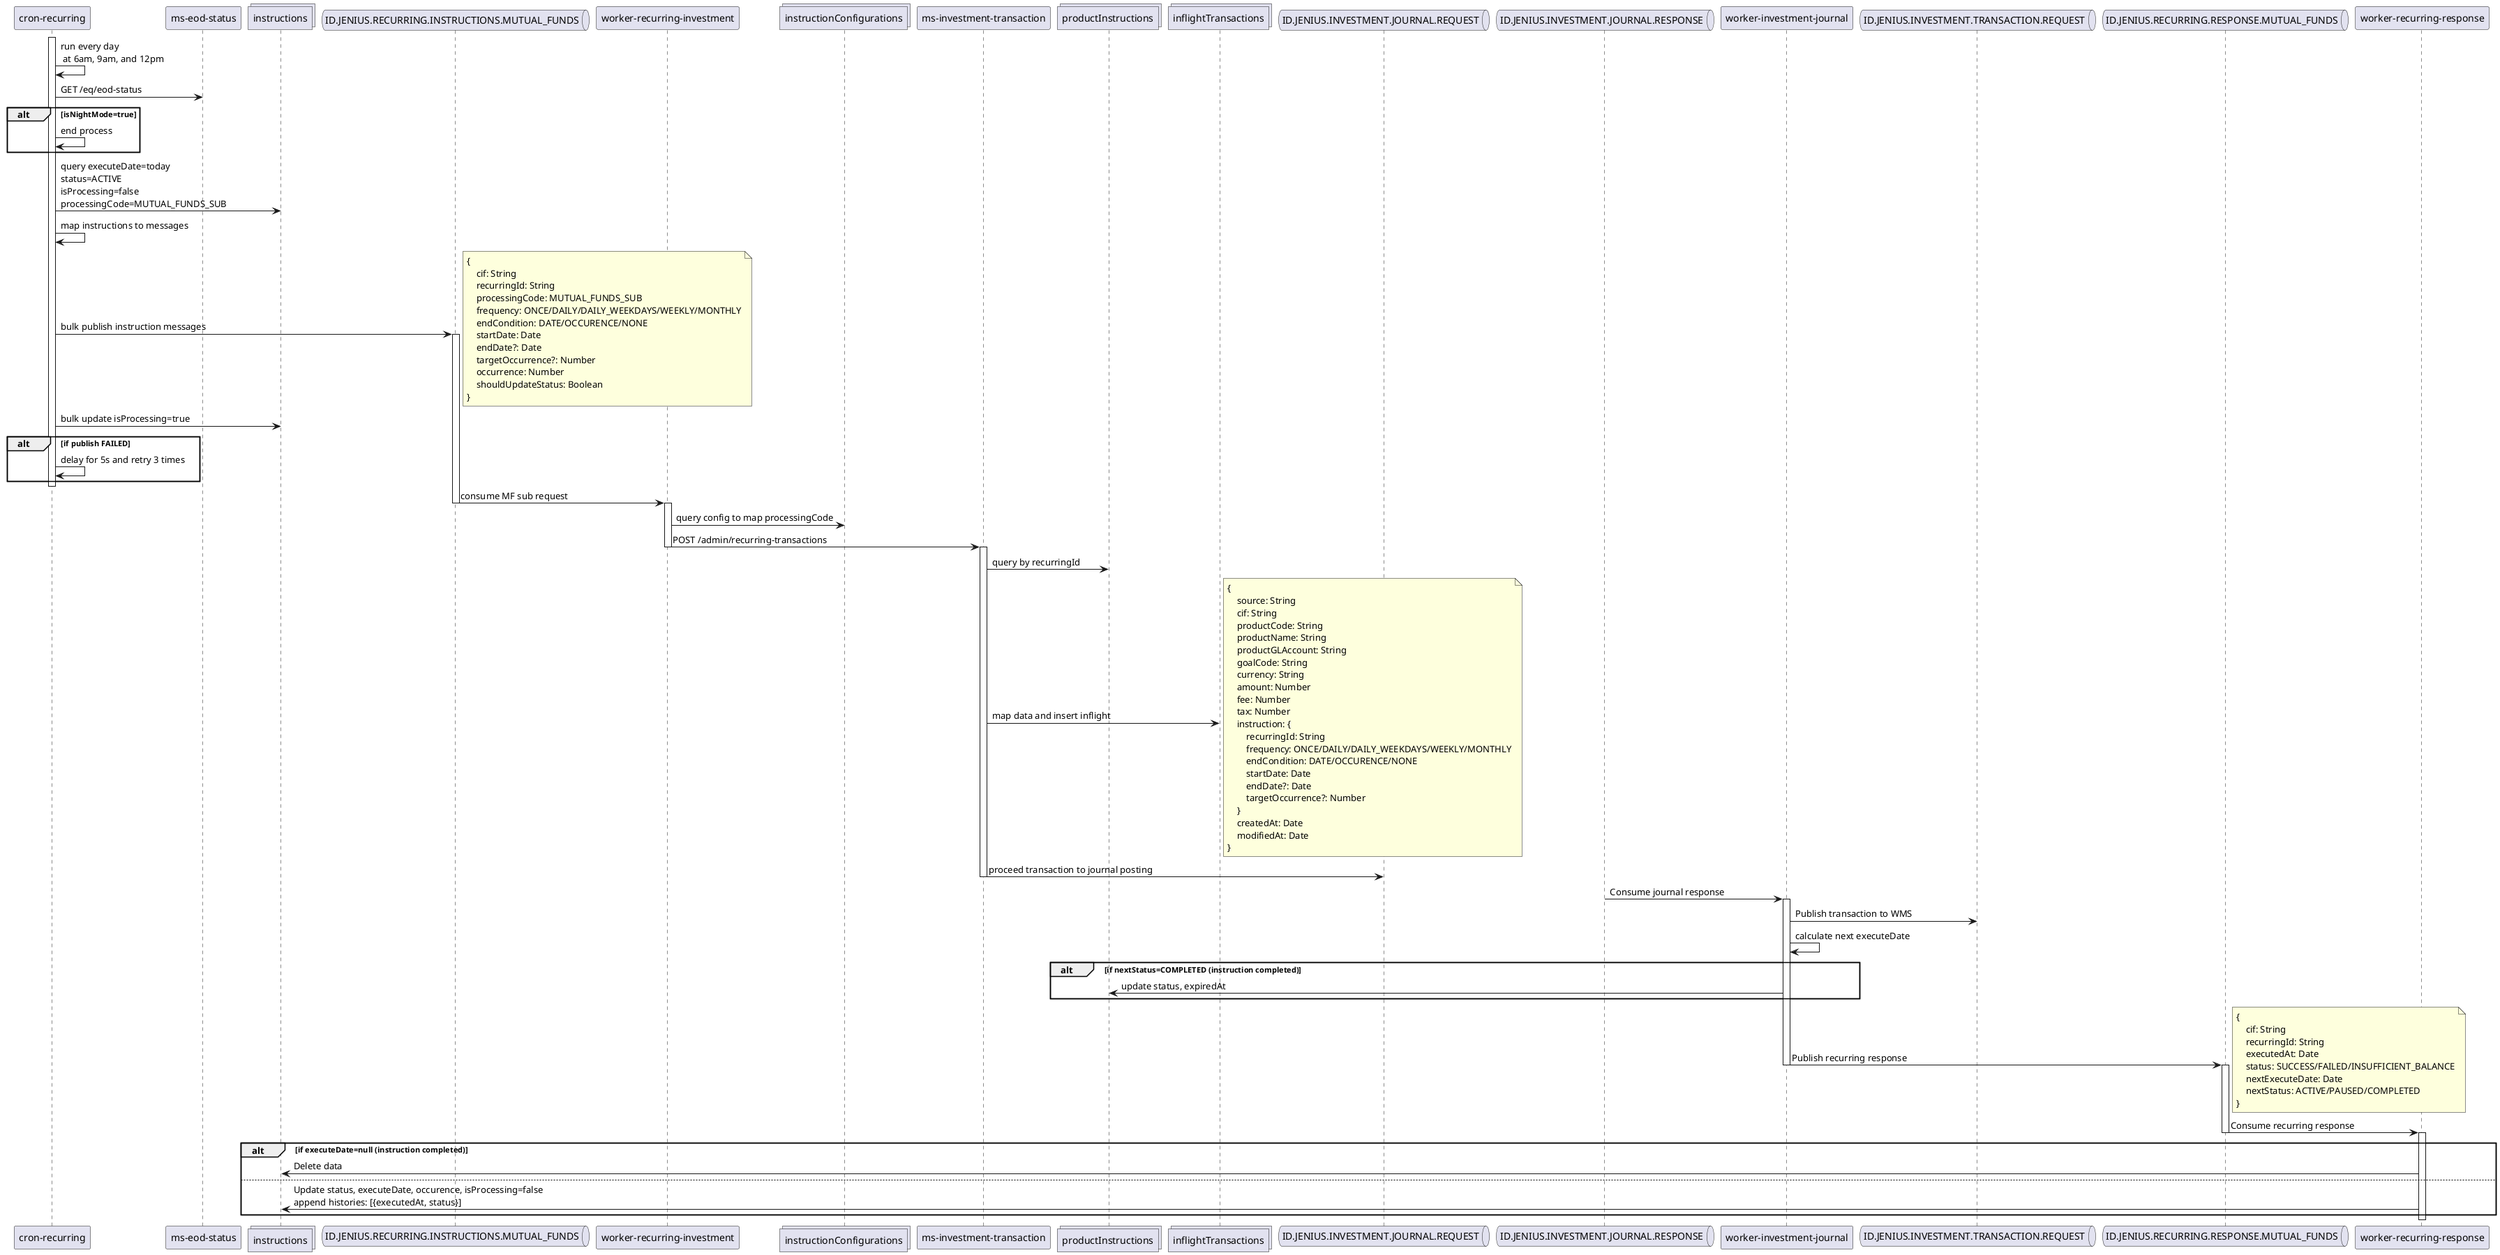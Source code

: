 @startuml mutual funds cron recurring

participant "cron-recurring" as cron
participant "ms-eod-status" as eod
collections "instructions" as instr
queue "ID.JENIUS.RECURRING.INSTRUCTIONS.MUTUAL_FUNDS" as kafkaRec
participant "worker-recurring-investment" as wri
collections "instructionConfigurations" as configs
participant "ms-investment-transaction" as mit
collections "productInstructions" as prodIns
collections "inflightTransactions" as inflights
queue "ID.JENIUS.INVESTMENT.JOURNAL.REQUEST" as kafkaJournal
queue "ID.JENIUS.INVESTMENT.JOURNAL.RESPONSE" as kafkaJournalRes
participant "worker-investment-journal" as wij
queue "ID.JENIUS.INVESTMENT.TRANSACTION.REQUEST" as kafkaWms
queue "ID.JENIUS.RECURRING.RESPONSE.MUTUAL_FUNDS" as kafkaRecRes
participant "worker-recurring-response" as wrr

activate cron
cron -> cron: run every day\n at 6am, 9am, and 12pm
cron -> eod: GET /eq/eod-status
alt isNightMode=true
cron -> cron: end process
end
cron -> instr: query executeDate=today\nstatus=ACTIVE\nisProcessing=false\nprocessingCode=MUTUAL_FUNDS_SUB
cron -> cron: map instructions to messages
cron -> kafkaRec: bulk publish instruction messages
note right
{ 
    cif: String
    recurringId: String
    processingCode: MUTUAL_FUNDS_SUB
    frequency: ONCE/DAILY/DAILY_WEEKDAYS/WEEKLY/MONTHLY
    endCondition: DATE/OCCURENCE/NONE
    startDate: Date
    endDate?: Date
    targetOccurrence?: Number
    occurrence: Number
    shouldUpdateStatus: Boolean
}
end note
activate kafkaRec
cron -> instr: bulk update isProcessing=true
alt if publish FAILED
cron -> cron: delay for 5s and retry 3 times
end
deactivate cron
kafkaRec -> wri: consume MF sub request
deactivate kafkaRec
activate wri
wri -> configs: query config to map processingCode
wri -> mit: POST /admin/recurring-transactions
deactivate wri
activate mit
mit -> prodIns: query by recurringId
mit -> inflights: map data and insert inflight
note right
{ 
    source: String
    cif: String
    productCode: String
    productName: String
    productGLAccount: String
    goalCode: String
    currency: String
    amount: Number
    fee: Number
    tax: Number
    instruction: {
        recurringId: String
        frequency: ONCE/DAILY/DAILY_WEEKDAYS/WEEKLY/MONTHLY
        endCondition: DATE/OCCURENCE/NONE
        startDate: Date
        endDate?: Date
        targetOccurrence?: Number
    }
    createdAt: Date
    modifiedAt: Date
}
end note
mit -> kafkaJournal: proceed transaction to journal posting
deactivate mit
kafkaJournalRes -> wij: Consume journal response
activate wij
wij -> kafkaWms: Publish transaction to WMS
wij -> wij: calculate next executeDate
alt if nextStatus=COMPLETED (instruction completed)
wij -> prodIns: update status, expiredAt
end
wij -> kafkaRecRes: Publish recurring response
note right 
{
    cif: String
    recurringId: String
    executedAt: Date
    status: SUCCESS/FAILED/INSUFFICIENT_BALANCE
    nextExecuteDate: Date
    nextStatus: ACTIVE/PAUSED/COMPLETED
}
end note
deactivate wij
activate kafkaRecRes
kafkaRecRes -> wrr: Consume recurring response
deactivate kafkaRecRes
activate wrr
alt if executeDate=null (instruction completed)
wrr -> instr: Delete data
else
wrr -> instr: Update status, executeDate, occurence, isProcessing=false\nappend histories: [{executedAt, status}]
end
deactivate wrr

@enduml